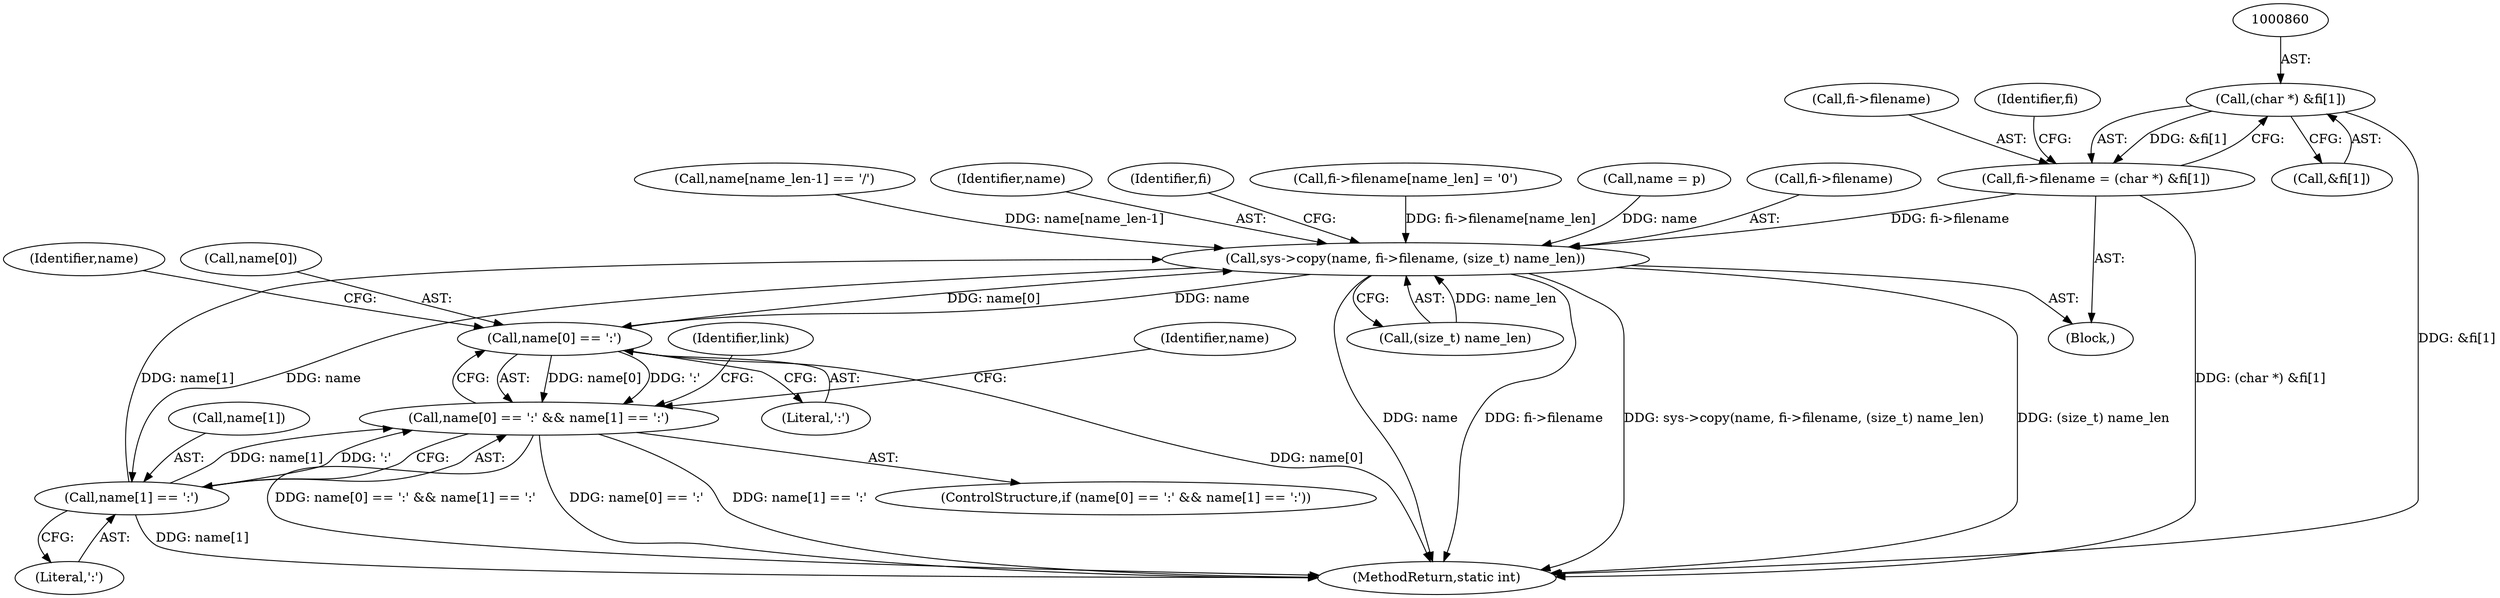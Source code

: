 digraph "0_libmspack_72e70a921f0f07fee748aec2274b30784e1d312a@array" {
"1000859" [label="(Call,(char *) &fi[1])"];
"1000855" [label="(Call,fi->filename = (char *) &fi[1])"];
"1000895" [label="(Call,sys->copy(name, fi->filename, (size_t) name_len))"];
"1000912" [label="(Call,name[0] == ':')"];
"1000911" [label="(Call,name[0] == ':' && name[1] == ':')"];
"1000917" [label="(Call,name[1] == ':')"];
"1000928" [label="(Identifier,name)"];
"1000855" [label="(Call,fi->filename = (char *) &fi[1])"];
"1000903" [label="(Call,fi->filename[name_len] = '\0')"];
"1000919" [label="(Identifier,name)"];
"1000913" [label="(Call,name[0])"];
"1000787" [label="(Call,name = p)"];
"1000897" [label="(Call,fi->filename)"];
"1000770" [label="(Block,)"];
"1000912" [label="(Call,name[0] == ':')"];
"1000859" [label="(Call,(char *) &fi[1])"];
"1000917" [label="(Call,name[1] == ':')"];
"1000813" [label="(Call,name[name_len-1] == '/')"];
"1000861" [label="(Call,&fi[1])"];
"1001039" [label="(Identifier,link)"];
"1000856" [label="(Call,fi->filename)"];
"1000867" [label="(Identifier,fi)"];
"1000895" [label="(Call,sys->copy(name, fi->filename, (size_t) name_len))"];
"1000900" [label="(Call,(size_t) name_len)"];
"1000910" [label="(ControlStructure,if (name[0] == ':' && name[1] == ':'))"];
"1000918" [label="(Call,name[1])"];
"1000896" [label="(Identifier,name)"];
"1001071" [label="(MethodReturn,static int)"];
"1000911" [label="(Call,name[0] == ':' && name[1] == ':')"];
"1000921" [label="(Literal,':')"];
"1000916" [label="(Literal,':')"];
"1000906" [label="(Identifier,fi)"];
"1000859" -> "1000855"  [label="AST: "];
"1000859" -> "1000861"  [label="CFG: "];
"1000860" -> "1000859"  [label="AST: "];
"1000861" -> "1000859"  [label="AST: "];
"1000855" -> "1000859"  [label="CFG: "];
"1000859" -> "1001071"  [label="DDG: &fi[1]"];
"1000859" -> "1000855"  [label="DDG: &fi[1]"];
"1000855" -> "1000770"  [label="AST: "];
"1000856" -> "1000855"  [label="AST: "];
"1000867" -> "1000855"  [label="CFG: "];
"1000855" -> "1001071"  [label="DDG: (char *) &fi[1]"];
"1000855" -> "1000895"  [label="DDG: fi->filename"];
"1000895" -> "1000770"  [label="AST: "];
"1000895" -> "1000900"  [label="CFG: "];
"1000896" -> "1000895"  [label="AST: "];
"1000897" -> "1000895"  [label="AST: "];
"1000900" -> "1000895"  [label="AST: "];
"1000906" -> "1000895"  [label="CFG: "];
"1000895" -> "1001071"  [label="DDG: fi->filename"];
"1000895" -> "1001071"  [label="DDG: sys->copy(name, fi->filename, (size_t) name_len)"];
"1000895" -> "1001071"  [label="DDG: (size_t) name_len"];
"1000895" -> "1001071"  [label="DDG: name"];
"1000787" -> "1000895"  [label="DDG: name"];
"1000917" -> "1000895"  [label="DDG: name[1]"];
"1000813" -> "1000895"  [label="DDG: name[name_len-1]"];
"1000912" -> "1000895"  [label="DDG: name[0]"];
"1000903" -> "1000895"  [label="DDG: fi->filename[name_len]"];
"1000900" -> "1000895"  [label="DDG: name_len"];
"1000895" -> "1000912"  [label="DDG: name"];
"1000895" -> "1000917"  [label="DDG: name"];
"1000912" -> "1000911"  [label="AST: "];
"1000912" -> "1000916"  [label="CFG: "];
"1000913" -> "1000912"  [label="AST: "];
"1000916" -> "1000912"  [label="AST: "];
"1000919" -> "1000912"  [label="CFG: "];
"1000911" -> "1000912"  [label="CFG: "];
"1000912" -> "1001071"  [label="DDG: name[0]"];
"1000912" -> "1000911"  [label="DDG: name[0]"];
"1000912" -> "1000911"  [label="DDG: ':'"];
"1000911" -> "1000910"  [label="AST: "];
"1000911" -> "1000917"  [label="CFG: "];
"1000917" -> "1000911"  [label="AST: "];
"1000928" -> "1000911"  [label="CFG: "];
"1001039" -> "1000911"  [label="CFG: "];
"1000911" -> "1001071"  [label="DDG: name[0] == ':' && name[1] == ':'"];
"1000911" -> "1001071"  [label="DDG: name[0] == ':'"];
"1000911" -> "1001071"  [label="DDG: name[1] == ':'"];
"1000917" -> "1000911"  [label="DDG: name[1]"];
"1000917" -> "1000911"  [label="DDG: ':'"];
"1000917" -> "1000921"  [label="CFG: "];
"1000918" -> "1000917"  [label="AST: "];
"1000921" -> "1000917"  [label="AST: "];
"1000917" -> "1001071"  [label="DDG: name[1]"];
}
